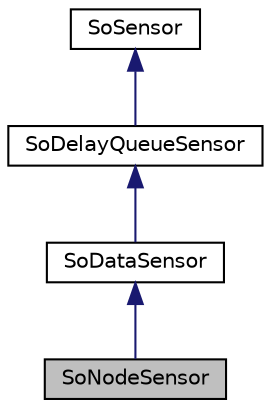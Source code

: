 digraph "SoNodeSensor"
{
 // LATEX_PDF_SIZE
  edge [fontname="Helvetica",fontsize="10",labelfontname="Helvetica",labelfontsize="10"];
  node [fontname="Helvetica",fontsize="10",shape=record];
  Node1 [label="SoNodeSensor",height=0.2,width=0.4,color="black", fillcolor="grey75", style="filled", fontcolor="black",tooltip="The SoNodeSensor class detects changes to nodes."];
  Node2 -> Node1 [dir="back",color="midnightblue",fontsize="10",style="solid",fontname="Helvetica"];
  Node2 [label="SoDataSensor",height=0.2,width=0.4,color="black", fillcolor="white", style="filled",URL="$classSoDataSensor.html",tooltip="The SoDataSensor class is the abstract base class for sensors monitoring changes in a scene graph."];
  Node3 -> Node2 [dir="back",color="midnightblue",fontsize="10",style="solid",fontname="Helvetica"];
  Node3 [label="SoDelayQueueSensor",height=0.2,width=0.4,color="black", fillcolor="white", style="filled",URL="$classSoDelayQueueSensor.html",tooltip="The SoDelayQueueSensor class is the abstract base class for priority scheduled sensors."];
  Node4 -> Node3 [dir="back",color="midnightblue",fontsize="10",style="solid",fontname="Helvetica"];
  Node4 [label="SoSensor",height=0.2,width=0.4,color="black", fillcolor="white", style="filled",URL="$classSoSensor.html",tooltip="The SoSensor class is the abstract base class for all sensors."];
}

